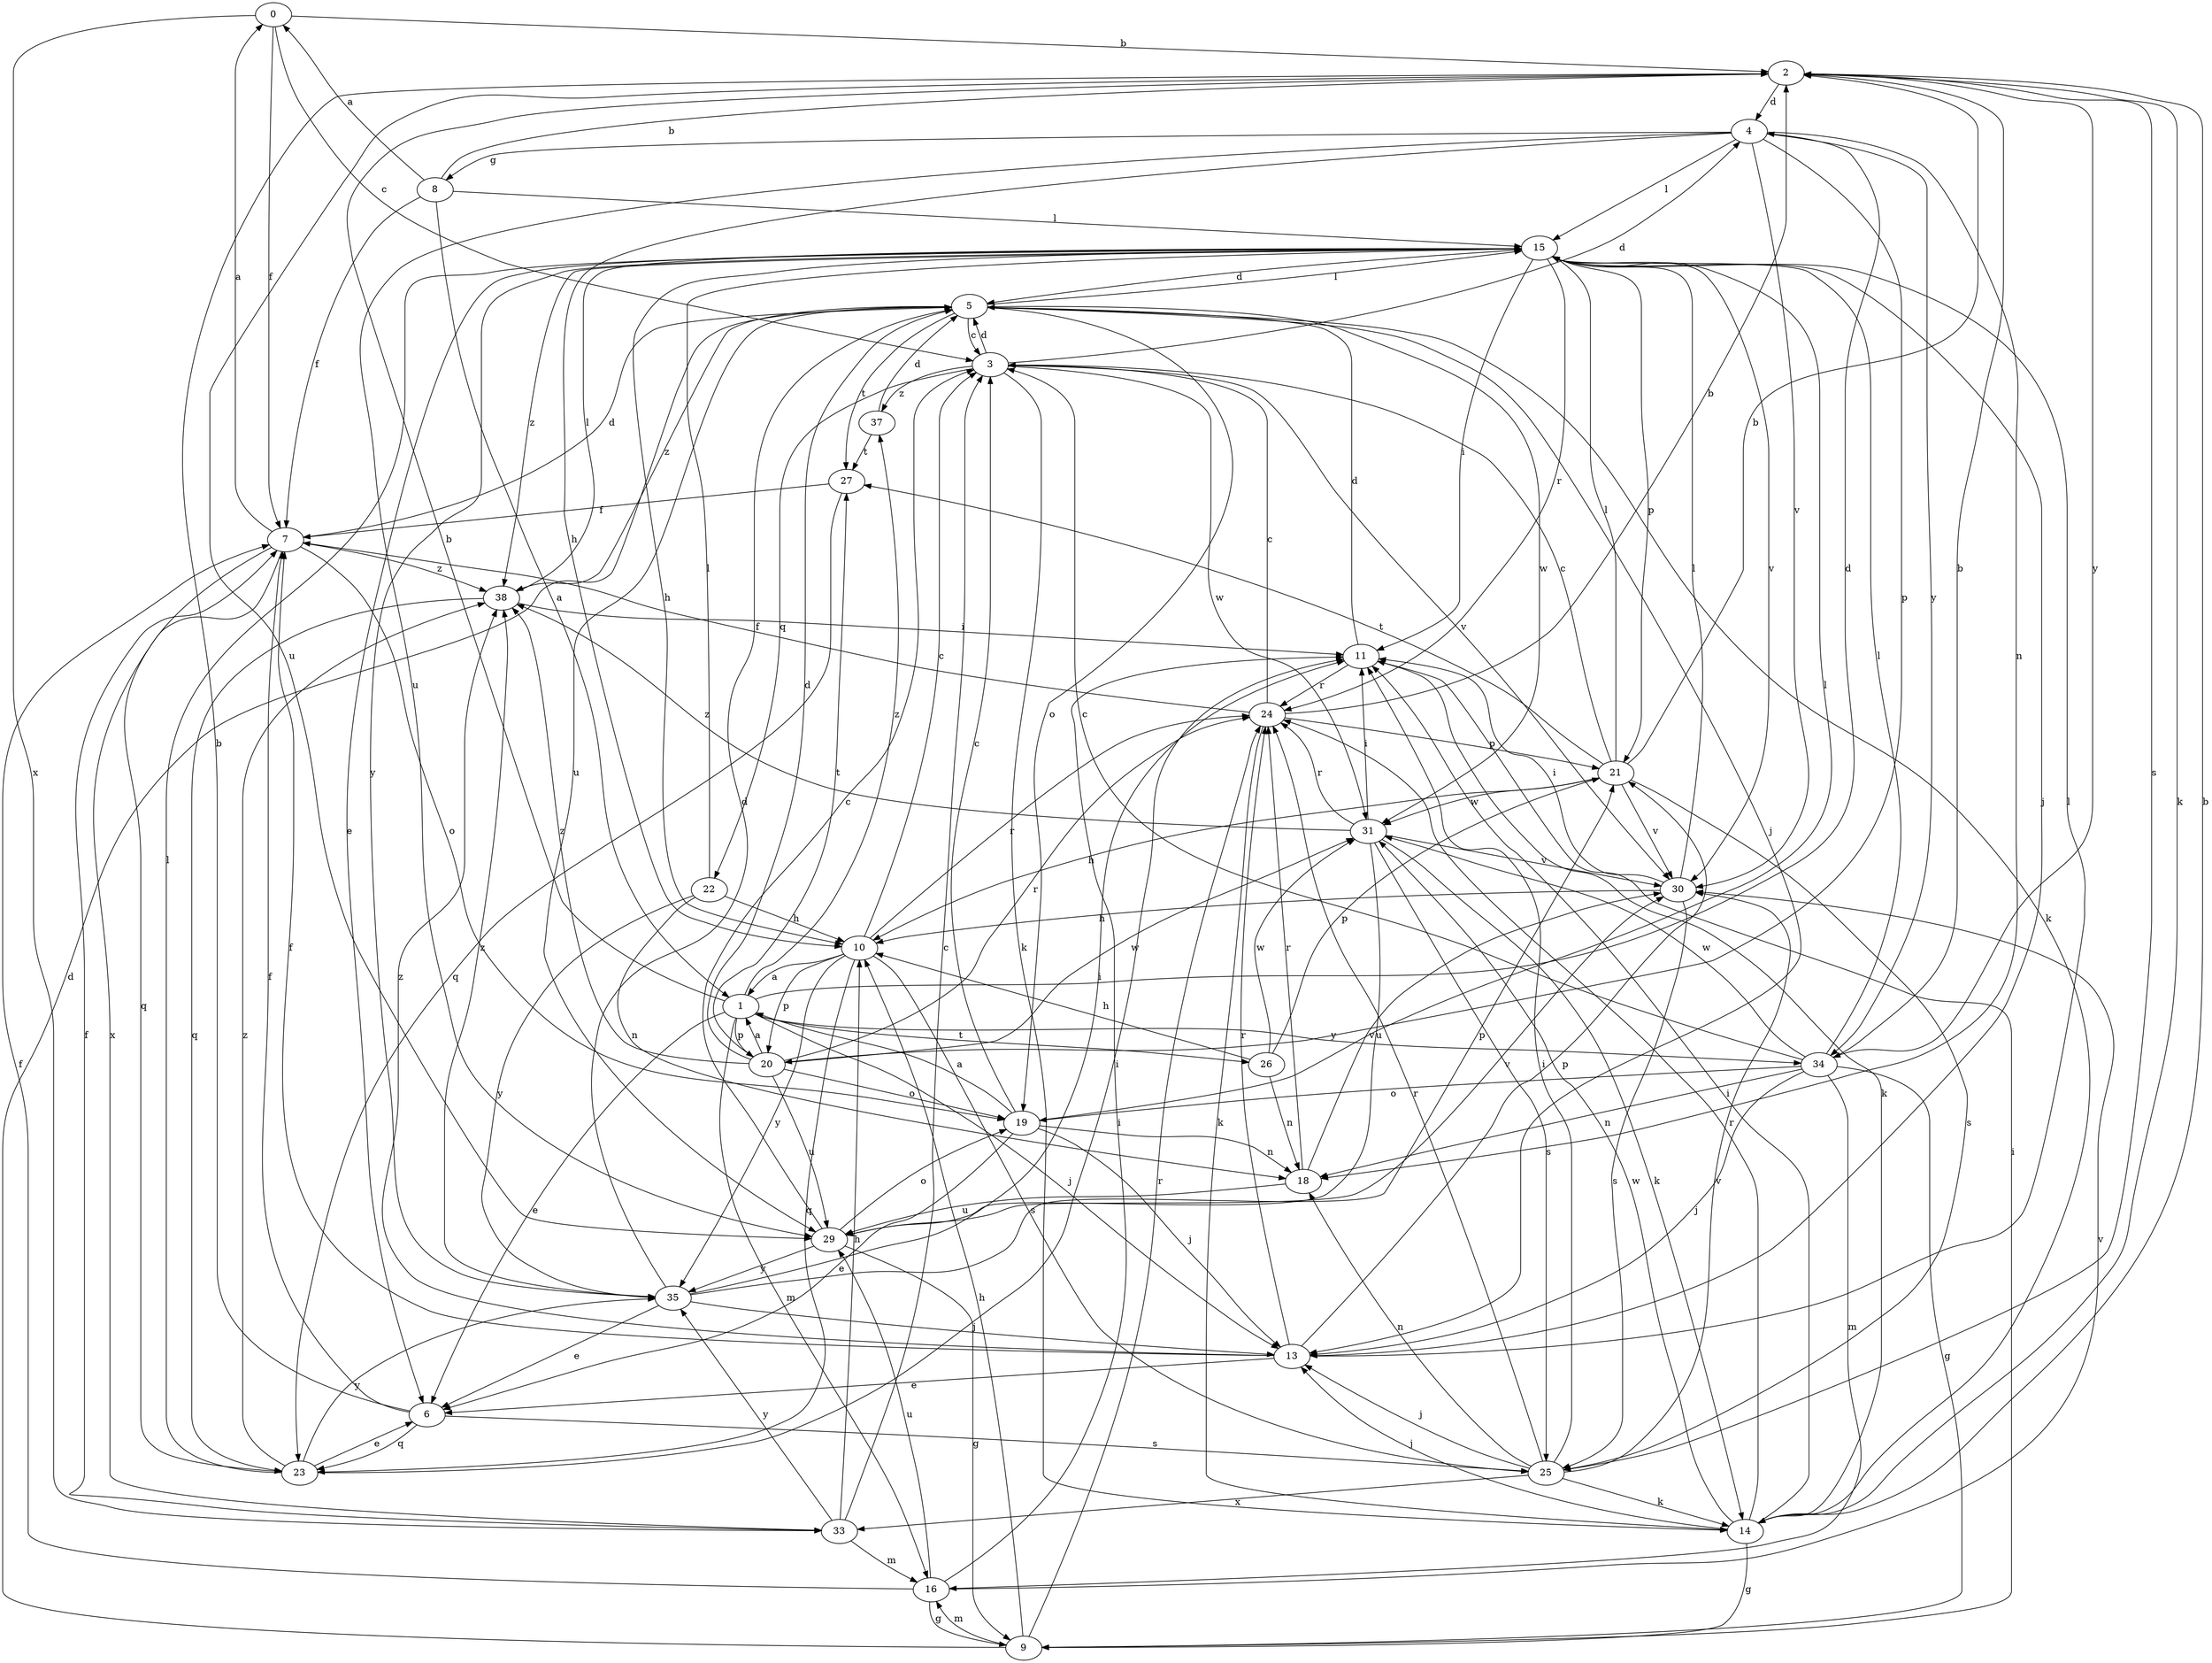 strict digraph  {
0;
1;
2;
3;
4;
5;
6;
7;
8;
9;
10;
11;
13;
14;
15;
16;
18;
19;
20;
21;
22;
23;
24;
25;
26;
27;
29;
30;
31;
33;
34;
35;
37;
38;
0 -> 2  [label=b];
0 -> 3  [label=c];
0 -> 7  [label=f];
0 -> 33  [label=x];
1 -> 2  [label=b];
1 -> 4  [label=d];
1 -> 6  [label=e];
1 -> 13  [label=j];
1 -> 16  [label=m];
1 -> 20  [label=p];
1 -> 26  [label=t];
1 -> 34  [label=y];
1 -> 37  [label=z];
2 -> 4  [label=d];
2 -> 14  [label=k];
2 -> 25  [label=s];
2 -> 29  [label=u];
2 -> 34  [label=y];
3 -> 4  [label=d];
3 -> 5  [label=d];
3 -> 14  [label=k];
3 -> 22  [label=q];
3 -> 30  [label=v];
3 -> 31  [label=w];
3 -> 37  [label=z];
4 -> 8  [label=g];
4 -> 10  [label=h];
4 -> 15  [label=l];
4 -> 18  [label=n];
4 -> 20  [label=p];
4 -> 29  [label=u];
4 -> 30  [label=v];
4 -> 34  [label=y];
5 -> 3  [label=c];
5 -> 13  [label=j];
5 -> 14  [label=k];
5 -> 15  [label=l];
5 -> 19  [label=o];
5 -> 27  [label=t];
5 -> 29  [label=u];
5 -> 31  [label=w];
5 -> 38  [label=z];
6 -> 2  [label=b];
6 -> 7  [label=f];
6 -> 23  [label=q];
6 -> 25  [label=s];
7 -> 0  [label=a];
7 -> 5  [label=d];
7 -> 19  [label=o];
7 -> 23  [label=q];
7 -> 33  [label=x];
7 -> 38  [label=z];
8 -> 0  [label=a];
8 -> 1  [label=a];
8 -> 2  [label=b];
8 -> 7  [label=f];
8 -> 15  [label=l];
9 -> 5  [label=d];
9 -> 10  [label=h];
9 -> 11  [label=i];
9 -> 16  [label=m];
9 -> 24  [label=r];
10 -> 1  [label=a];
10 -> 3  [label=c];
10 -> 20  [label=p];
10 -> 23  [label=q];
10 -> 24  [label=r];
10 -> 25  [label=s];
10 -> 35  [label=y];
11 -> 5  [label=d];
11 -> 14  [label=k];
11 -> 24  [label=r];
13 -> 6  [label=e];
13 -> 7  [label=f];
13 -> 15  [label=l];
13 -> 21  [label=p];
13 -> 24  [label=r];
13 -> 38  [label=z];
14 -> 2  [label=b];
14 -> 9  [label=g];
14 -> 11  [label=i];
14 -> 13  [label=j];
14 -> 24  [label=r];
14 -> 31  [label=w];
15 -> 5  [label=d];
15 -> 6  [label=e];
15 -> 10  [label=h];
15 -> 11  [label=i];
15 -> 13  [label=j];
15 -> 21  [label=p];
15 -> 24  [label=r];
15 -> 30  [label=v];
15 -> 35  [label=y];
15 -> 38  [label=z];
16 -> 7  [label=f];
16 -> 9  [label=g];
16 -> 11  [label=i];
16 -> 29  [label=u];
16 -> 30  [label=v];
18 -> 24  [label=r];
18 -> 29  [label=u];
18 -> 30  [label=v];
19 -> 1  [label=a];
19 -> 3  [label=c];
19 -> 6  [label=e];
19 -> 13  [label=j];
19 -> 15  [label=l];
19 -> 18  [label=n];
20 -> 1  [label=a];
20 -> 5  [label=d];
20 -> 19  [label=o];
20 -> 24  [label=r];
20 -> 27  [label=t];
20 -> 29  [label=u];
20 -> 31  [label=w];
20 -> 38  [label=z];
21 -> 2  [label=b];
21 -> 3  [label=c];
21 -> 10  [label=h];
21 -> 15  [label=l];
21 -> 25  [label=s];
21 -> 27  [label=t];
21 -> 30  [label=v];
21 -> 31  [label=w];
22 -> 10  [label=h];
22 -> 15  [label=l];
22 -> 18  [label=n];
22 -> 35  [label=y];
23 -> 6  [label=e];
23 -> 11  [label=i];
23 -> 15  [label=l];
23 -> 35  [label=y];
23 -> 38  [label=z];
24 -> 2  [label=b];
24 -> 3  [label=c];
24 -> 7  [label=f];
24 -> 14  [label=k];
24 -> 21  [label=p];
25 -> 11  [label=i];
25 -> 13  [label=j];
25 -> 14  [label=k];
25 -> 18  [label=n];
25 -> 24  [label=r];
25 -> 30  [label=v];
25 -> 33  [label=x];
26 -> 10  [label=h];
26 -> 18  [label=n];
26 -> 21  [label=p];
26 -> 31  [label=w];
27 -> 7  [label=f];
27 -> 23  [label=q];
29 -> 3  [label=c];
29 -> 9  [label=g];
29 -> 19  [label=o];
29 -> 30  [label=v];
29 -> 35  [label=y];
30 -> 10  [label=h];
30 -> 11  [label=i];
30 -> 15  [label=l];
30 -> 25  [label=s];
31 -> 11  [label=i];
31 -> 14  [label=k];
31 -> 24  [label=r];
31 -> 25  [label=s];
31 -> 29  [label=u];
31 -> 30  [label=v];
31 -> 38  [label=z];
33 -> 3  [label=c];
33 -> 7  [label=f];
33 -> 10  [label=h];
33 -> 16  [label=m];
33 -> 35  [label=y];
34 -> 2  [label=b];
34 -> 3  [label=c];
34 -> 9  [label=g];
34 -> 13  [label=j];
34 -> 15  [label=l];
34 -> 16  [label=m];
34 -> 18  [label=n];
34 -> 19  [label=o];
34 -> 31  [label=w];
35 -> 5  [label=d];
35 -> 6  [label=e];
35 -> 11  [label=i];
35 -> 13  [label=j];
35 -> 21  [label=p];
35 -> 38  [label=z];
37 -> 5  [label=d];
37 -> 27  [label=t];
38 -> 11  [label=i];
38 -> 15  [label=l];
38 -> 23  [label=q];
}
